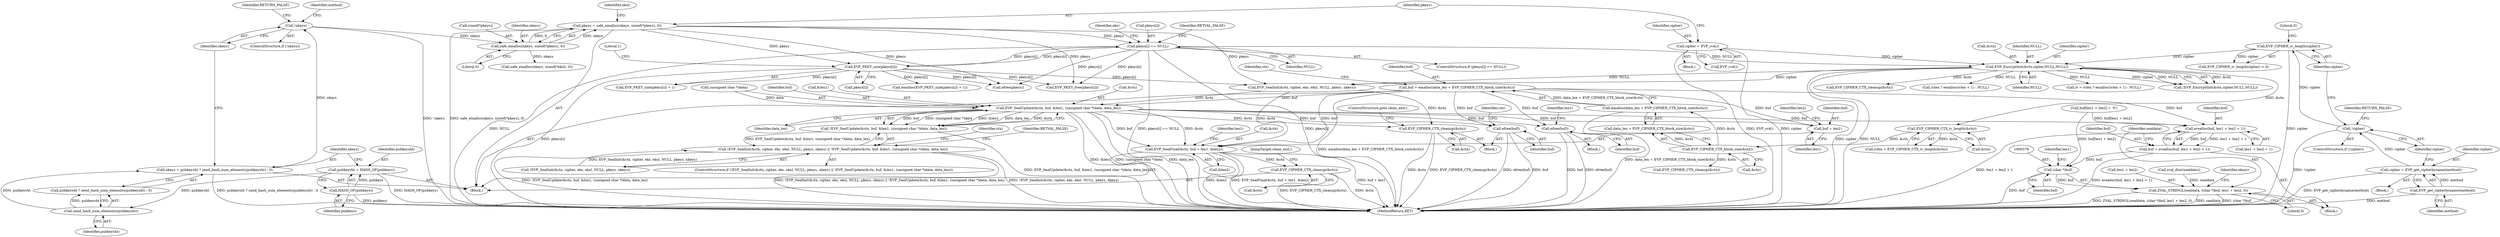 digraph "0_php_89637c6b41b510c20d262c17483f582f115c66d6@API" {
"1000300" [label="(Call,buf = emalloc(data_len + EVP_CIPHER_CTX_block_size(&ctx)))"];
"1000302" [label="(Call,emalloc(data_len + EVP_CIPHER_CTX_block_size(&ctx)))"];
"1000305" [label="(Call,EVP_CIPHER_CTX_block_size(&ctx))"];
"1000288" [label="(Call,EVP_CIPHER_CTX_iv_length(&ctx))"];
"1000274" [label="(Call,EVP_EncryptInit(&ctx,cipher,NULL,NULL))"];
"1000177" [label="(Call,cipher = EVP_rc4())"];
"1000170" [label="(Call,EVP_CIPHER_iv_length(cipher))"];
"1000164" [label="(Call,!cipher)"];
"1000159" [label="(Call,cipher = EVP_get_cipherbyname(method))"];
"1000161" [label="(Call,EVP_get_cipherbyname(method))"];
"1000247" [label="(Call,pkeys[i] == NULL)"];
"1000180" [label="(Call,pkeys = safe_emalloc(nkeys, sizeof(*pkeys), 0))"];
"1000182" [label="(Call,safe_emalloc(nkeys, sizeof(*pkeys), 0))"];
"1000152" [label="(Call,!nkeys)"];
"1000144" [label="(Call,nkeys = pubkeysht ? zend_hash_num_elements(pubkeysht) : 0)"];
"1000148" [label="(Call,zend_hash_num_elements(pubkeysht))"];
"1000140" [label="(Call,pubkeysht = HASH_OF(pubkeys))"];
"1000142" [label="(Call,HASH_OF(pubkeys))"];
"1000261" [label="(Call,EVP_PKEY_size(pkeys[i]))"];
"1000324" [label="(Call,EVP_SealUpdate(&ctx, buf, &len1, (unsigned char *)data, data_len))"];
"1000323" [label="(Call,!EVP_SealUpdate(&ctx, buf, &len1, (unsigned char *)data, data_len))"];
"1000312" [label="(Call,!EVP_SealInit(&ctx, cipher, eks, eksl, NULL, pkeys, nkeys) || !EVP_SealUpdate(&ctx, buf, &len1, (unsigned char *)data, data_len))"];
"1000336" [label="(Call,efree(buf))"];
"1000338" [label="(Call,EVP_CIPHER_CTX_cleanup(&ctx))"];
"1000342" [label="(Call,EVP_SealFinal(&ctx, buf + len1, &len2))"];
"1000461" [label="(Call,EVP_CIPHER_CTX_cleanup(&ctx))"];
"1000345" [label="(Call,buf + len1)"];
"1000368" [label="(Call,erealloc(buf, len1 + len2 + 1))"];
"1000366" [label="(Call,buf = erealloc(buf, len1 + len2 + 1))"];
"1000377" [label="(Call,(char *)buf)"];
"1000375" [label="(Call,ZVAL_STRINGL(sealdata, (char *)buf, len1 + len2, 0))"];
"1000455" [label="(Call,efree(buf))"];
"1000142" [label="(Call,HASH_OF(pubkeys))"];
"1000148" [label="(Call,zend_hash_num_elements(pubkeysht))"];
"1000333" [label="(Identifier,data_len)"];
"1000369" [label="(Identifier,buf)"];
"1000155" [label="(Identifier,RETURN_FALSE)"];
"1000169" [label="(Call,EVP_CIPHER_iv_length(cipher) > 0)"];
"1000345" [label="(Call,buf + len1)"];
"1000293" [label="(Call,ivlen ? emalloc(ivlen + 1) : NULL)"];
"1000328" [label="(Call,&len1)"];
"1000461" [label="(Call,EVP_CIPHER_CTX_cleanup(&ctx))"];
"1000346" [label="(Identifier,buf)"];
"1000152" [label="(Call,!nkeys)"];
"1000357" [label="(Call,zval_dtor(sealdata))"];
"1000259" [label="(Call,emalloc(EVP_PKEY_size(pkeys[i]) + 1))"];
"1000377" [label="(Call,(char *)buf)"];
"1000161" [label="(Call,EVP_get_cipherbyname(method))"];
"1000334" [label="(Block,)"];
"1000177" [label="(Call,cipher = EVP_rc4())"];
"1000305" [label="(Call,EVP_CIPHER_CTX_block_size(&ctx))"];
"1000107" [label="(Block,)"];
"1000248" [label="(Call,pkeys[i])"];
"1000291" [label="(Call,iv = ivlen ? emalloc(ivlen + 1) : NULL)"];
"1000385" [label="(Identifier,ekeys)"];
"1000273" [label="(Call,!EVP_EncryptInit(&ctx,cipher,NULL,NULL))"];
"1000375" [label="(Call,ZVAL_STRINGL(sealdata, (char *)buf, len1 + len2, 0))"];
"1000167" [label="(Identifier,RETURN_FALSE)"];
"1000157" [label="(Identifier,method)"];
"1000251" [label="(Identifier,NULL)"];
"1000172" [label="(Literal,0)"];
"1000300" [label="(Call,buf = emalloc(data_len + EVP_CIPHER_CTX_block_size(&ctx)))"];
"1000464" [label="(JumpTarget,clean_exit:)"];
"1000368" [label="(Call,erealloc(buf, len1 + len2 + 1))"];
"1000336" [label="(Call,efree(buf))"];
"1000190" [label="(Call,safe_emalloc(nkeys, sizeof(*eksl), 0))"];
"1000176" [label="(Block,)"];
"1000182" [label="(Call,safe_emalloc(nkeys, sizeof(*pkeys), 0))"];
"1000253" [label="(Identifier,RETVAL_FALSE)"];
"1000367" [label="(Identifier,buf)"];
"1000342" [label="(Call,EVP_SealFinal(&ctx, buf + len1, &len2))"];
"1000171" [label="(Identifier,cipher)"];
"1000323" [label="(Call,!EVP_SealUpdate(&ctx, buf, &len1, (unsigned char *)data, data_len))"];
"1000366" [label="(Call,buf = erealloc(buf, len1 + len2 + 1))"];
"1000353" [label="(Identifier,len1)"];
"1000162" [label="(Identifier,method)"];
"1000187" [label="(Literal,0)"];
"1000383" [label="(Literal,0)"];
"1000348" [label="(Call,&len2)"];
"1000288" [label="(Call,EVP_CIPHER_CTX_iv_length(&ctx))"];
"1000337" [label="(Identifier,buf)"];
"1000153" [label="(Identifier,nkeys)"];
"1000160" [label="(Identifier,cipher)"];
"1000462" [label="(Call,&ctx)"];
"1000164" [label="(Call,!cipher)"];
"1000165" [label="(Identifier,cipher)"];
"1000341" [label="(ControlStructure,goto clean_exit;)"];
"1000146" [label="(Call,pubkeysht ? zend_hash_num_elements(pubkeysht) : 0)"];
"1000370" [label="(Call,len1 + len2 + 1)"];
"1000359" [label="(Call,buf[len1 + len2] = '\0')"];
"1000456" [label="(Identifier,buf)"];
"1000376" [label="(Identifier,sealdata)"];
"1000314" [label="(Call,EVP_SealInit(&ctx, cipher, eks, eksl, NULL, pkeys, nkeys))"];
"1000344" [label="(Identifier,ctx)"];
"1000339" [label="(Call,&ctx)"];
"1000379" [label="(Identifier,buf)"];
"1000306" [label="(Call,&ctx)"];
"1000274" [label="(Call,EVP_EncryptInit(&ctx,cipher,NULL,NULL))"];
"1000330" [label="(Call,(unsigned char *)data)"];
"1000325" [label="(Call,&ctx)"];
"1000301" [label="(Identifier,buf)"];
"1000327" [label="(Identifier,buf)"];
"1000170" [label="(Call,EVP_CIPHER_iv_length(cipher))"];
"1000277" [label="(Identifier,cipher)"];
"1000159" [label="(Call,cipher = EVP_get_cipherbyname(method))"];
"1000140" [label="(Call,pubkeysht = HASH_OF(pubkeys))"];
"1000257" [label="(Identifier,eks)"];
"1000145" [label="(Identifier,nkeys)"];
"1000265" [label="(Literal,1)"];
"1000454" [label="(Block,)"];
"1000181" [label="(Identifier,pkeys)"];
"1000180" [label="(Call,pkeys = safe_emalloc(nkeys, sizeof(*pkeys), 0))"];
"1000262" [label="(Call,pkeys[i])"];
"1000335" [label="(Identifier,RETVAL_FALSE)"];
"1000356" [label="(Block,)"];
"1000381" [label="(Identifier,len1)"];
"1000455" [label="(Call,efree(buf))"];
"1000343" [label="(Call,&ctx)"];
"1000286" [label="(Call,ivlen = EVP_CIPHER_CTX_iv_length(&ctx))"];
"1000338" [label="(Call,EVP_CIPHER_CTX_cleanup(&ctx))"];
"1000158" [label="(Block,)"];
"1000347" [label="(Identifier,len1)"];
"1000349" [label="(Identifier,len2)"];
"1000279" [label="(Identifier,NULL)"];
"1000312" [label="(Call,!EVP_SealInit(&ctx, cipher, eks, eksl, NULL, pkeys, nkeys) || !EVP_SealUpdate(&ctx, buf, &len1, (unsigned char *)data, data_len))"];
"1000282" [label="(Call,EVP_CIPHER_CTX_cleanup(&ctx))"];
"1000459" [label="(Identifier,len1)"];
"1000189" [label="(Identifier,eksl)"];
"1000260" [label="(Call,EVP_PKEY_size(pkeys[i]) + 1)"];
"1000246" [label="(ControlStructure,if (pkeys[i] == NULL))"];
"1000261" [label="(Call,EVP_PKEY_size(pkeys[i]))"];
"1000380" [label="(Call,len1 + len2)"];
"1000340" [label="(Identifier,ctx)"];
"1000275" [label="(Call,&ctx)"];
"1000163" [label="(ControlStructure,if (!cipher))"];
"1000278" [label="(Identifier,NULL)"];
"1000149" [label="(Identifier,pubkeysht)"];
"1000302" [label="(Call,emalloc(data_len + EVP_CIPHER_CTX_block_size(&ctx)))"];
"1000504" [label="(MethodReturn,RET)"];
"1000179" [label="(Call,EVP_rc4())"];
"1000483" [label="(Call,EVP_PKEY_free(pkeys[i]))"];
"1000311" [label="(ControlStructure,if (!EVP_SealInit(&ctx, cipher, eks, eksl, NULL, pkeys, nkeys) || !EVP_SealUpdate(&ctx, buf, &len1, (unsigned char *)data, data_len)))"];
"1000178" [label="(Identifier,cipher)"];
"1000313" [label="(Call,!EVP_SealInit(&ctx, cipher, eks, eksl, NULL, pkeys, nkeys))"];
"1000324" [label="(Call,EVP_SealUpdate(&ctx, buf, &len1, (unsigned char *)data, data_len))"];
"1000308" [label="(Call,EVP_CIPHER_CTX_cleanup(&ctx))"];
"1000151" [label="(ControlStructure,if (!nkeys))"];
"1000144" [label="(Call,nkeys = pubkeysht ? zend_hash_num_elements(pubkeysht) : 0)"];
"1000143" [label="(Identifier,pubkeys)"];
"1000289" [label="(Call,&ctx)"];
"1000141" [label="(Identifier,pubkeysht)"];
"1000310" [label="(Identifier,ctx)"];
"1000303" [label="(Call,data_len + EVP_CIPHER_CTX_block_size(&ctx))"];
"1000500" [label="(Call,efree(pkeys))"];
"1000247" [label="(Call,pkeys[i] == NULL)"];
"1000184" [label="(Call,sizeof(*pkeys))"];
"1000183" [label="(Identifier,nkeys)"];
"1000300" -> "1000107"  [label="AST: "];
"1000300" -> "1000302"  [label="CFG: "];
"1000301" -> "1000300"  [label="AST: "];
"1000302" -> "1000300"  [label="AST: "];
"1000310" -> "1000300"  [label="CFG: "];
"1000300" -> "1000504"  [label="DDG: emalloc(data_len + EVP_CIPHER_CTX_block_size(&ctx))"];
"1000302" -> "1000300"  [label="DDG: data_len + EVP_CIPHER_CTX_block_size(&ctx)"];
"1000300" -> "1000324"  [label="DDG: buf"];
"1000300" -> "1000336"  [label="DDG: buf"];
"1000300" -> "1000342"  [label="DDG: buf"];
"1000300" -> "1000345"  [label="DDG: buf"];
"1000300" -> "1000368"  [label="DDG: buf"];
"1000300" -> "1000455"  [label="DDG: buf"];
"1000302" -> "1000303"  [label="CFG: "];
"1000303" -> "1000302"  [label="AST: "];
"1000302" -> "1000504"  [label="DDG: data_len + EVP_CIPHER_CTX_block_size(&ctx)"];
"1000305" -> "1000302"  [label="DDG: &ctx"];
"1000305" -> "1000303"  [label="AST: "];
"1000305" -> "1000306"  [label="CFG: "];
"1000306" -> "1000305"  [label="AST: "];
"1000303" -> "1000305"  [label="CFG: "];
"1000305" -> "1000303"  [label="DDG: &ctx"];
"1000288" -> "1000305"  [label="DDG: &ctx"];
"1000305" -> "1000308"  [label="DDG: &ctx"];
"1000288" -> "1000286"  [label="AST: "];
"1000288" -> "1000289"  [label="CFG: "];
"1000289" -> "1000288"  [label="AST: "];
"1000286" -> "1000288"  [label="CFG: "];
"1000288" -> "1000286"  [label="DDG: &ctx"];
"1000274" -> "1000288"  [label="DDG: &ctx"];
"1000274" -> "1000273"  [label="AST: "];
"1000274" -> "1000279"  [label="CFG: "];
"1000275" -> "1000274"  [label="AST: "];
"1000277" -> "1000274"  [label="AST: "];
"1000278" -> "1000274"  [label="AST: "];
"1000279" -> "1000274"  [label="AST: "];
"1000273" -> "1000274"  [label="CFG: "];
"1000274" -> "1000504"  [label="DDG: NULL"];
"1000274" -> "1000504"  [label="DDG: cipher"];
"1000274" -> "1000273"  [label="DDG: &ctx"];
"1000274" -> "1000273"  [label="DDG: cipher"];
"1000274" -> "1000273"  [label="DDG: NULL"];
"1000177" -> "1000274"  [label="DDG: cipher"];
"1000170" -> "1000274"  [label="DDG: cipher"];
"1000247" -> "1000274"  [label="DDG: NULL"];
"1000274" -> "1000282"  [label="DDG: &ctx"];
"1000274" -> "1000291"  [label="DDG: NULL"];
"1000274" -> "1000293"  [label="DDG: NULL"];
"1000274" -> "1000314"  [label="DDG: cipher"];
"1000274" -> "1000314"  [label="DDG: NULL"];
"1000177" -> "1000176"  [label="AST: "];
"1000177" -> "1000179"  [label="CFG: "];
"1000178" -> "1000177"  [label="AST: "];
"1000179" -> "1000177"  [label="AST: "];
"1000181" -> "1000177"  [label="CFG: "];
"1000177" -> "1000504"  [label="DDG: cipher"];
"1000177" -> "1000504"  [label="DDG: EVP_rc4()"];
"1000170" -> "1000169"  [label="AST: "];
"1000170" -> "1000171"  [label="CFG: "];
"1000171" -> "1000170"  [label="AST: "];
"1000172" -> "1000170"  [label="CFG: "];
"1000170" -> "1000504"  [label="DDG: cipher"];
"1000170" -> "1000169"  [label="DDG: cipher"];
"1000164" -> "1000170"  [label="DDG: cipher"];
"1000164" -> "1000163"  [label="AST: "];
"1000164" -> "1000165"  [label="CFG: "];
"1000165" -> "1000164"  [label="AST: "];
"1000167" -> "1000164"  [label="CFG: "];
"1000171" -> "1000164"  [label="CFG: "];
"1000164" -> "1000504"  [label="DDG: !cipher"];
"1000159" -> "1000164"  [label="DDG: cipher"];
"1000159" -> "1000158"  [label="AST: "];
"1000159" -> "1000161"  [label="CFG: "];
"1000160" -> "1000159"  [label="AST: "];
"1000161" -> "1000159"  [label="AST: "];
"1000165" -> "1000159"  [label="CFG: "];
"1000159" -> "1000504"  [label="DDG: EVP_get_cipherbyname(method)"];
"1000161" -> "1000159"  [label="DDG: method"];
"1000161" -> "1000162"  [label="CFG: "];
"1000162" -> "1000161"  [label="AST: "];
"1000161" -> "1000504"  [label="DDG: method"];
"1000247" -> "1000246"  [label="AST: "];
"1000247" -> "1000251"  [label="CFG: "];
"1000248" -> "1000247"  [label="AST: "];
"1000251" -> "1000247"  [label="AST: "];
"1000253" -> "1000247"  [label="CFG: "];
"1000257" -> "1000247"  [label="CFG: "];
"1000247" -> "1000504"  [label="DDG: pkeys[i]"];
"1000247" -> "1000504"  [label="DDG: NULL"];
"1000247" -> "1000504"  [label="DDG: pkeys[i] == NULL"];
"1000180" -> "1000247"  [label="DDG: pkeys"];
"1000261" -> "1000247"  [label="DDG: pkeys[i]"];
"1000247" -> "1000261"  [label="DDG: pkeys[i]"];
"1000247" -> "1000483"  [label="DDG: pkeys[i]"];
"1000247" -> "1000500"  [label="DDG: pkeys[i]"];
"1000180" -> "1000107"  [label="AST: "];
"1000180" -> "1000182"  [label="CFG: "];
"1000181" -> "1000180"  [label="AST: "];
"1000182" -> "1000180"  [label="AST: "];
"1000189" -> "1000180"  [label="CFG: "];
"1000180" -> "1000504"  [label="DDG: safe_emalloc(nkeys, sizeof(*pkeys), 0)"];
"1000182" -> "1000180"  [label="DDG: nkeys"];
"1000182" -> "1000180"  [label="DDG: 0"];
"1000180" -> "1000261"  [label="DDG: pkeys"];
"1000180" -> "1000314"  [label="DDG: pkeys"];
"1000180" -> "1000483"  [label="DDG: pkeys"];
"1000180" -> "1000500"  [label="DDG: pkeys"];
"1000182" -> "1000187"  [label="CFG: "];
"1000183" -> "1000182"  [label="AST: "];
"1000184" -> "1000182"  [label="AST: "];
"1000187" -> "1000182"  [label="AST: "];
"1000152" -> "1000182"  [label="DDG: nkeys"];
"1000182" -> "1000190"  [label="DDG: nkeys"];
"1000152" -> "1000151"  [label="AST: "];
"1000152" -> "1000153"  [label="CFG: "];
"1000153" -> "1000152"  [label="AST: "];
"1000155" -> "1000152"  [label="CFG: "];
"1000157" -> "1000152"  [label="CFG: "];
"1000152" -> "1000504"  [label="DDG: !nkeys"];
"1000144" -> "1000152"  [label="DDG: nkeys"];
"1000144" -> "1000107"  [label="AST: "];
"1000144" -> "1000146"  [label="CFG: "];
"1000145" -> "1000144"  [label="AST: "];
"1000146" -> "1000144"  [label="AST: "];
"1000153" -> "1000144"  [label="CFG: "];
"1000144" -> "1000504"  [label="DDG: pubkeysht ? zend_hash_num_elements(pubkeysht) : 0"];
"1000148" -> "1000144"  [label="DDG: pubkeysht"];
"1000148" -> "1000146"  [label="AST: "];
"1000148" -> "1000149"  [label="CFG: "];
"1000149" -> "1000148"  [label="AST: "];
"1000146" -> "1000148"  [label="CFG: "];
"1000148" -> "1000146"  [label="DDG: pubkeysht"];
"1000140" -> "1000148"  [label="DDG: pubkeysht"];
"1000140" -> "1000107"  [label="AST: "];
"1000140" -> "1000142"  [label="CFG: "];
"1000141" -> "1000140"  [label="AST: "];
"1000142" -> "1000140"  [label="AST: "];
"1000145" -> "1000140"  [label="CFG: "];
"1000140" -> "1000504"  [label="DDG: HASH_OF(pubkeys)"];
"1000142" -> "1000140"  [label="DDG: pubkeys"];
"1000142" -> "1000143"  [label="CFG: "];
"1000143" -> "1000142"  [label="AST: "];
"1000142" -> "1000504"  [label="DDG: pubkeys"];
"1000261" -> "1000260"  [label="AST: "];
"1000261" -> "1000262"  [label="CFG: "];
"1000262" -> "1000261"  [label="AST: "];
"1000265" -> "1000261"  [label="CFG: "];
"1000261" -> "1000504"  [label="DDG: pkeys[i]"];
"1000261" -> "1000259"  [label="DDG: pkeys[i]"];
"1000261" -> "1000260"  [label="DDG: pkeys[i]"];
"1000261" -> "1000314"  [label="DDG: pkeys[i]"];
"1000261" -> "1000483"  [label="DDG: pkeys[i]"];
"1000261" -> "1000500"  [label="DDG: pkeys[i]"];
"1000324" -> "1000323"  [label="AST: "];
"1000324" -> "1000333"  [label="CFG: "];
"1000325" -> "1000324"  [label="AST: "];
"1000327" -> "1000324"  [label="AST: "];
"1000328" -> "1000324"  [label="AST: "];
"1000330" -> "1000324"  [label="AST: "];
"1000333" -> "1000324"  [label="AST: "];
"1000323" -> "1000324"  [label="CFG: "];
"1000324" -> "1000504"  [label="DDG: data_len"];
"1000324" -> "1000504"  [label="DDG: &len1"];
"1000324" -> "1000504"  [label="DDG: (unsigned char *)data"];
"1000324" -> "1000323"  [label="DDG: buf"];
"1000324" -> "1000323"  [label="DDG: (unsigned char *)data"];
"1000324" -> "1000323"  [label="DDG: &len1"];
"1000324" -> "1000323"  [label="DDG: data_len"];
"1000324" -> "1000323"  [label="DDG: &ctx"];
"1000314" -> "1000324"  [label="DDG: &ctx"];
"1000330" -> "1000324"  [label="DDG: data"];
"1000324" -> "1000336"  [label="DDG: buf"];
"1000324" -> "1000338"  [label="DDG: &ctx"];
"1000324" -> "1000342"  [label="DDG: &ctx"];
"1000324" -> "1000342"  [label="DDG: buf"];
"1000324" -> "1000345"  [label="DDG: buf"];
"1000324" -> "1000368"  [label="DDG: buf"];
"1000324" -> "1000455"  [label="DDG: buf"];
"1000323" -> "1000312"  [label="AST: "];
"1000312" -> "1000323"  [label="CFG: "];
"1000323" -> "1000504"  [label="DDG: EVP_SealUpdate(&ctx, buf, &len1, (unsigned char *)data, data_len)"];
"1000323" -> "1000312"  [label="DDG: EVP_SealUpdate(&ctx, buf, &len1, (unsigned char *)data, data_len)"];
"1000312" -> "1000311"  [label="AST: "];
"1000312" -> "1000313"  [label="CFG: "];
"1000313" -> "1000312"  [label="AST: "];
"1000335" -> "1000312"  [label="CFG: "];
"1000344" -> "1000312"  [label="CFG: "];
"1000312" -> "1000504"  [label="DDG: !EVP_SealInit(&ctx, cipher, eks, eksl, NULL, pkeys, nkeys) || !EVP_SealUpdate(&ctx, buf, &len1, (unsigned char *)data, data_len)"];
"1000312" -> "1000504"  [label="DDG: !EVP_SealInit(&ctx, cipher, eks, eksl, NULL, pkeys, nkeys)"];
"1000312" -> "1000504"  [label="DDG: !EVP_SealUpdate(&ctx, buf, &len1, (unsigned char *)data, data_len)"];
"1000313" -> "1000312"  [label="DDG: EVP_SealInit(&ctx, cipher, eks, eksl, NULL, pkeys, nkeys)"];
"1000336" -> "1000334"  [label="AST: "];
"1000336" -> "1000337"  [label="CFG: "];
"1000337" -> "1000336"  [label="AST: "];
"1000340" -> "1000336"  [label="CFG: "];
"1000336" -> "1000504"  [label="DDG: efree(buf)"];
"1000336" -> "1000504"  [label="DDG: buf"];
"1000338" -> "1000334"  [label="AST: "];
"1000338" -> "1000339"  [label="CFG: "];
"1000339" -> "1000338"  [label="AST: "];
"1000341" -> "1000338"  [label="CFG: "];
"1000338" -> "1000504"  [label="DDG: &ctx"];
"1000338" -> "1000504"  [label="DDG: EVP_CIPHER_CTX_cleanup(&ctx)"];
"1000314" -> "1000338"  [label="DDG: &ctx"];
"1000342" -> "1000107"  [label="AST: "];
"1000342" -> "1000348"  [label="CFG: "];
"1000343" -> "1000342"  [label="AST: "];
"1000345" -> "1000342"  [label="AST: "];
"1000348" -> "1000342"  [label="AST: "];
"1000353" -> "1000342"  [label="CFG: "];
"1000342" -> "1000504"  [label="DDG: &len2"];
"1000342" -> "1000504"  [label="DDG: EVP_SealFinal(&ctx, buf + len1, &len2)"];
"1000342" -> "1000504"  [label="DDG: buf + len1"];
"1000314" -> "1000342"  [label="DDG: &ctx"];
"1000342" -> "1000461"  [label="DDG: &ctx"];
"1000461" -> "1000107"  [label="AST: "];
"1000461" -> "1000462"  [label="CFG: "];
"1000462" -> "1000461"  [label="AST: "];
"1000464" -> "1000461"  [label="CFG: "];
"1000461" -> "1000504"  [label="DDG: EVP_CIPHER_CTX_cleanup(&ctx)"];
"1000461" -> "1000504"  [label="DDG: &ctx"];
"1000345" -> "1000347"  [label="CFG: "];
"1000346" -> "1000345"  [label="AST: "];
"1000347" -> "1000345"  [label="AST: "];
"1000349" -> "1000345"  [label="CFG: "];
"1000368" -> "1000366"  [label="AST: "];
"1000368" -> "1000370"  [label="CFG: "];
"1000369" -> "1000368"  [label="AST: "];
"1000370" -> "1000368"  [label="AST: "];
"1000366" -> "1000368"  [label="CFG: "];
"1000368" -> "1000504"  [label="DDG: len1 + len2 + 1"];
"1000368" -> "1000366"  [label="DDG: buf"];
"1000368" -> "1000366"  [label="DDG: len1 + len2 + 1"];
"1000359" -> "1000368"  [label="DDG: buf[len1 + len2]"];
"1000366" -> "1000356"  [label="AST: "];
"1000367" -> "1000366"  [label="AST: "];
"1000376" -> "1000366"  [label="CFG: "];
"1000366" -> "1000504"  [label="DDG: erealloc(buf, len1 + len2 + 1)"];
"1000366" -> "1000377"  [label="DDG: buf"];
"1000377" -> "1000375"  [label="AST: "];
"1000377" -> "1000379"  [label="CFG: "];
"1000378" -> "1000377"  [label="AST: "];
"1000379" -> "1000377"  [label="AST: "];
"1000381" -> "1000377"  [label="CFG: "];
"1000377" -> "1000504"  [label="DDG: buf"];
"1000377" -> "1000375"  [label="DDG: buf"];
"1000359" -> "1000377"  [label="DDG: buf[len1 + len2]"];
"1000375" -> "1000356"  [label="AST: "];
"1000375" -> "1000383"  [label="CFG: "];
"1000376" -> "1000375"  [label="AST: "];
"1000380" -> "1000375"  [label="AST: "];
"1000383" -> "1000375"  [label="AST: "];
"1000385" -> "1000375"  [label="CFG: "];
"1000375" -> "1000504"  [label="DDG: sealdata"];
"1000375" -> "1000504"  [label="DDG: (char *)buf"];
"1000375" -> "1000504"  [label="DDG: ZVAL_STRINGL(sealdata, (char *)buf, len1 + len2, 0)"];
"1000357" -> "1000375"  [label="DDG: sealdata"];
"1000455" -> "1000454"  [label="AST: "];
"1000455" -> "1000456"  [label="CFG: "];
"1000456" -> "1000455"  [label="AST: "];
"1000459" -> "1000455"  [label="CFG: "];
"1000455" -> "1000504"  [label="DDG: efree(buf)"];
"1000455" -> "1000504"  [label="DDG: buf"];
}
